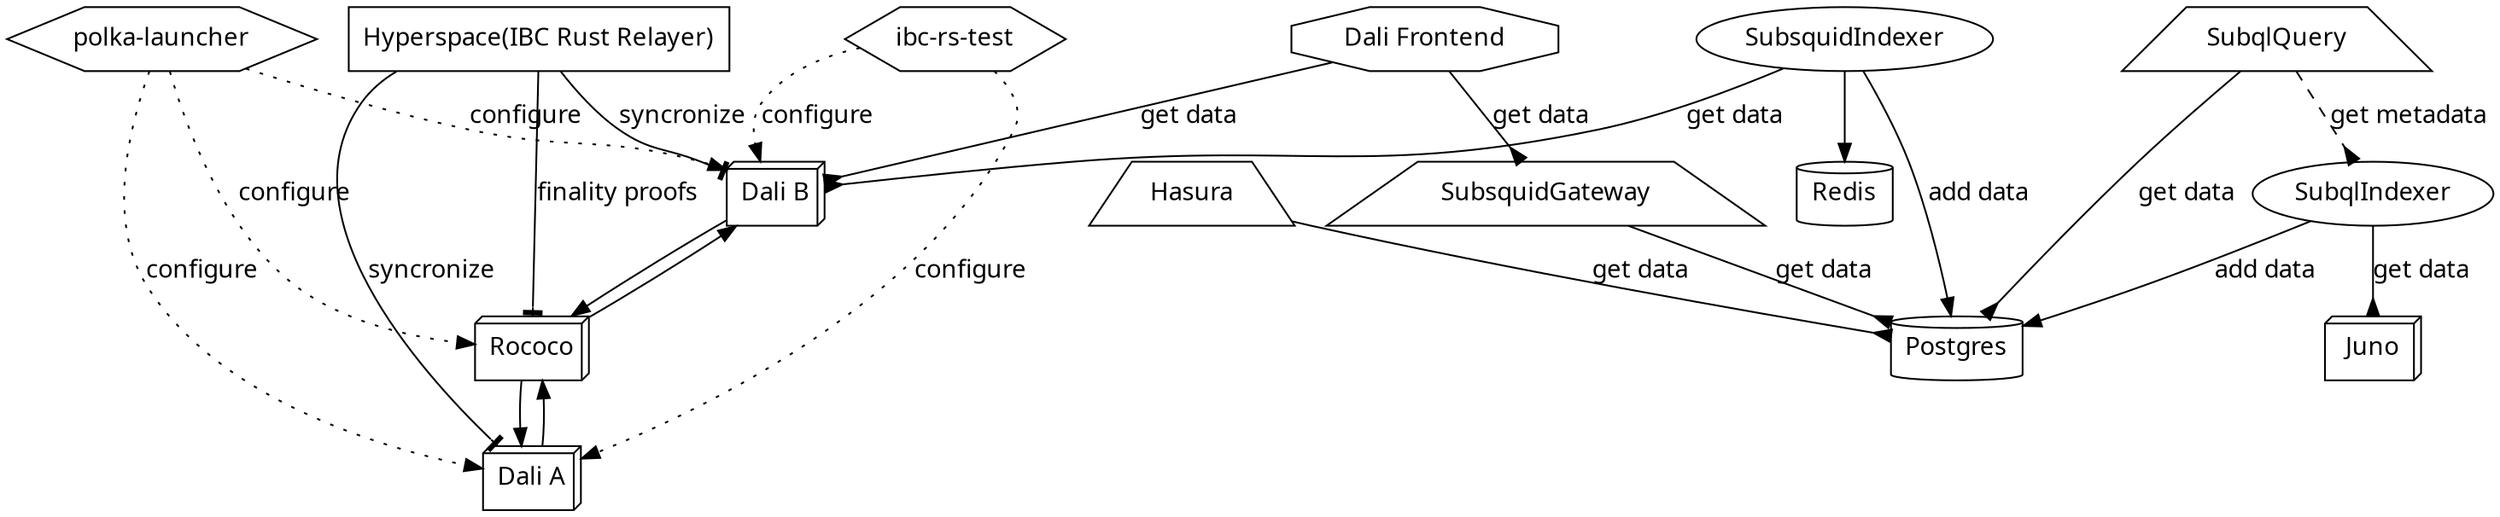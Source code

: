 digraph arion_xcvm {
    graph [fontname = "Handlee"];
    node [fontname = "Handlee"];
    edge [fontname = "Handlee"];    
    Dali [shape = box3d; label = "Dali B";];
    Rococo [shape = box3d;];
    Juno [shape = box3d;];
    sibling [shape = box3d;label = "Dali A";];
    Hasura [shape = trapezium;];
    SubqlQuery [shape = trapezium;];
    SubsquidGateway [shape = trapezium;];
    Postgres [shape = cylinder;];
    Redis [shape = cylinder;];
    dali_frontend [shape = octagon;label = "Dali Frontend";];
    hyperspace [shape = rectangle;label = "Hyperspace(IBC Rust Relayer)";];
    
    dali_frontend -> Dali [label = "get data"; arrowhead = inv;];
    dali_frontend -> SubsquidGateway [label = "get data"; arrowhead = inv;];
    Hasura -> Postgres [label = "get data"; arrowhead = inv;];
    SubqlIndexer -> Juno [label = "get data"; arrowhead = inv;];
    SubsquidIndexer -> Redis;
    SubsquidIndexer -> Postgres [label = "add data";];
    SubsquidIndexer -> Dali [label = "get data"; arrowhead = inv;];
    SubqlIndexer -> Postgres [label = "add data";];
    SubqlQuery -> Postgres [label = "get data"; arrowhead = inv;];
    SubqlQuery -> SubqlIndexer [style = dashed; label = "get metadata"; arrowhead = inv;];
    SubsquidGateway -> Postgres [label = "get data"; arrowhead = inv;];
    Dali -> Rococo;
    Rococo -> Dali;
    Rococo -> sibling;
    sibling -> Rococo;
    
    hyperspace -> Dali [label = "syncronize"; arrowhead = tee;];
    hyperspace -> sibling [label = "syncronize"; arrowhead = tee;];
    hyperspace -> Rococo [label = "finality proofs"; arrowhead = tee;];
    
    ibc_test [shape = hexagon;label = "ibc-rs-test";];    
    
    ibc_test -> Dali [label = "configure"; style = dotted;];
    ibc_test -> sibling [label = "configure"; style = dotted;];

    zombient  -> Dali [label = "configure"; style = dotted;];
    zombient  [shape = hexagon;label = "polka-launcher";];    
    zombient -> sibling [label = "configure"; style = dotted;];
    zombient -> Rococo [label = "configure"; style = dotted;];
}